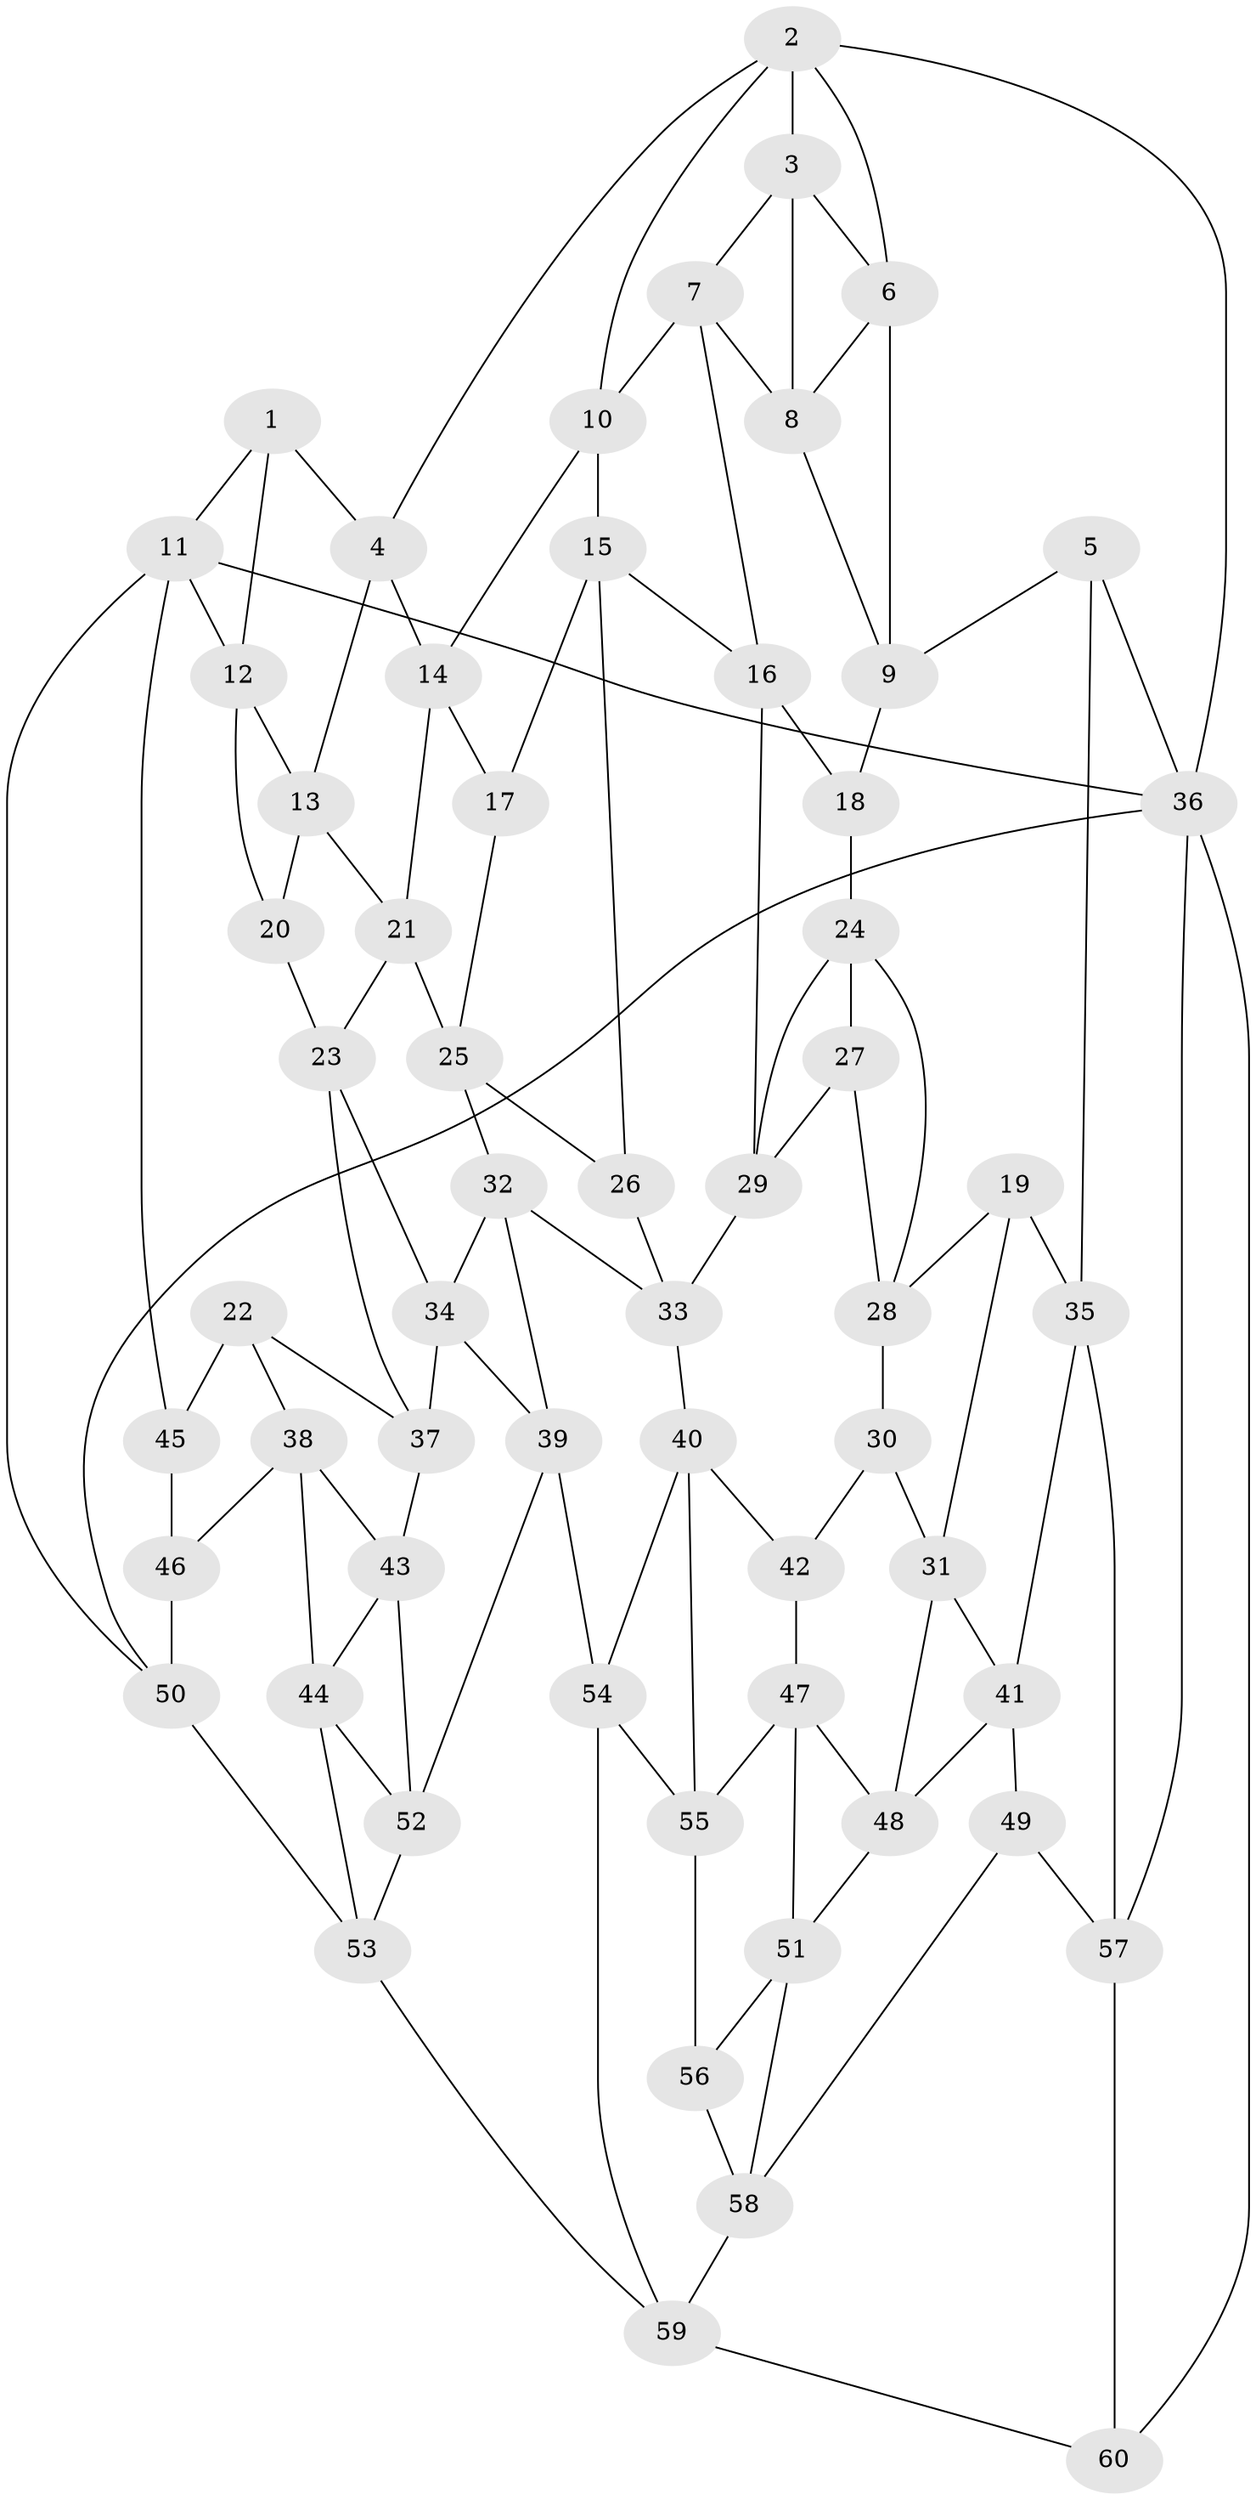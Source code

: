 // original degree distribution, {3: 0.016666666666666666, 5: 0.48333333333333334, 6: 0.24166666666666667, 4: 0.25833333333333336}
// Generated by graph-tools (version 1.1) at 2025/51/03/09/25 03:51:12]
// undirected, 60 vertices, 114 edges
graph export_dot {
graph [start="1"]
  node [color=gray90,style=filled];
  1;
  2;
  3;
  4;
  5;
  6;
  7;
  8;
  9;
  10;
  11;
  12;
  13;
  14;
  15;
  16;
  17;
  18;
  19;
  20;
  21;
  22;
  23;
  24;
  25;
  26;
  27;
  28;
  29;
  30;
  31;
  32;
  33;
  34;
  35;
  36;
  37;
  38;
  39;
  40;
  41;
  42;
  43;
  44;
  45;
  46;
  47;
  48;
  49;
  50;
  51;
  52;
  53;
  54;
  55;
  56;
  57;
  58;
  59;
  60;
  1 -- 4 [weight=1.0];
  1 -- 11 [weight=1.0];
  1 -- 12 [weight=1.0];
  2 -- 3 [weight=1.0];
  2 -- 4 [weight=1.0];
  2 -- 6 [weight=1.0];
  2 -- 10 [weight=1.0];
  2 -- 36 [weight=1.0];
  3 -- 6 [weight=1.0];
  3 -- 7 [weight=1.0];
  3 -- 8 [weight=1.0];
  4 -- 13 [weight=1.0];
  4 -- 14 [weight=1.0];
  5 -- 9 [weight=1.0];
  5 -- 35 [weight=1.0];
  5 -- 36 [weight=1.0];
  6 -- 8 [weight=1.0];
  6 -- 9 [weight=1.0];
  7 -- 8 [weight=1.0];
  7 -- 10 [weight=1.0];
  7 -- 16 [weight=1.0];
  8 -- 9 [weight=1.0];
  9 -- 18 [weight=1.0];
  10 -- 14 [weight=1.0];
  10 -- 15 [weight=1.0];
  11 -- 12 [weight=1.0];
  11 -- 36 [weight=1.0];
  11 -- 45 [weight=1.0];
  11 -- 50 [weight=1.0];
  12 -- 13 [weight=1.0];
  12 -- 20 [weight=1.0];
  13 -- 20 [weight=1.0];
  13 -- 21 [weight=1.0];
  14 -- 17 [weight=1.0];
  14 -- 21 [weight=1.0];
  15 -- 16 [weight=1.0];
  15 -- 17 [weight=1.0];
  15 -- 26 [weight=1.0];
  16 -- 18 [weight=1.0];
  16 -- 29 [weight=1.0];
  17 -- 25 [weight=1.0];
  18 -- 24 [weight=1.0];
  19 -- 28 [weight=1.0];
  19 -- 31 [weight=1.0];
  19 -- 35 [weight=1.0];
  20 -- 23 [weight=1.0];
  21 -- 23 [weight=1.0];
  21 -- 25 [weight=1.0];
  22 -- 37 [weight=1.0];
  22 -- 38 [weight=1.0];
  22 -- 45 [weight=1.0];
  23 -- 34 [weight=1.0];
  23 -- 37 [weight=1.0];
  24 -- 27 [weight=1.0];
  24 -- 28 [weight=1.0];
  24 -- 29 [weight=1.0];
  25 -- 26 [weight=1.0];
  25 -- 32 [weight=1.0];
  26 -- 33 [weight=1.0];
  27 -- 28 [weight=1.0];
  27 -- 29 [weight=1.0];
  28 -- 30 [weight=1.0];
  29 -- 33 [weight=1.0];
  30 -- 31 [weight=1.0];
  30 -- 42 [weight=1.0];
  31 -- 41 [weight=1.0];
  31 -- 48 [weight=1.0];
  32 -- 33 [weight=1.0];
  32 -- 34 [weight=1.0];
  32 -- 39 [weight=1.0];
  33 -- 40 [weight=1.0];
  34 -- 37 [weight=1.0];
  34 -- 39 [weight=1.0];
  35 -- 41 [weight=1.0];
  35 -- 57 [weight=1.0];
  36 -- 50 [weight=1.0];
  36 -- 57 [weight=1.0];
  36 -- 60 [weight=1.0];
  37 -- 43 [weight=1.0];
  38 -- 43 [weight=1.0];
  38 -- 44 [weight=1.0];
  38 -- 46 [weight=1.0];
  39 -- 52 [weight=1.0];
  39 -- 54 [weight=1.0];
  40 -- 42 [weight=1.0];
  40 -- 54 [weight=1.0];
  40 -- 55 [weight=1.0];
  41 -- 48 [weight=1.0];
  41 -- 49 [weight=1.0];
  42 -- 47 [weight=2.0];
  43 -- 44 [weight=1.0];
  43 -- 52 [weight=1.0];
  44 -- 52 [weight=1.0];
  44 -- 53 [weight=1.0];
  45 -- 46 [weight=2.0];
  46 -- 50 [weight=2.0];
  47 -- 48 [weight=2.0];
  47 -- 51 [weight=1.0];
  47 -- 55 [weight=1.0];
  48 -- 51 [weight=1.0];
  49 -- 57 [weight=1.0];
  49 -- 58 [weight=1.0];
  50 -- 53 [weight=1.0];
  51 -- 56 [weight=1.0];
  51 -- 58 [weight=1.0];
  52 -- 53 [weight=1.0];
  53 -- 59 [weight=1.0];
  54 -- 55 [weight=1.0];
  54 -- 59 [weight=1.0];
  55 -- 56 [weight=1.0];
  56 -- 58 [weight=1.0];
  57 -- 60 [weight=1.0];
  58 -- 59 [weight=1.0];
  59 -- 60 [weight=1.0];
}
